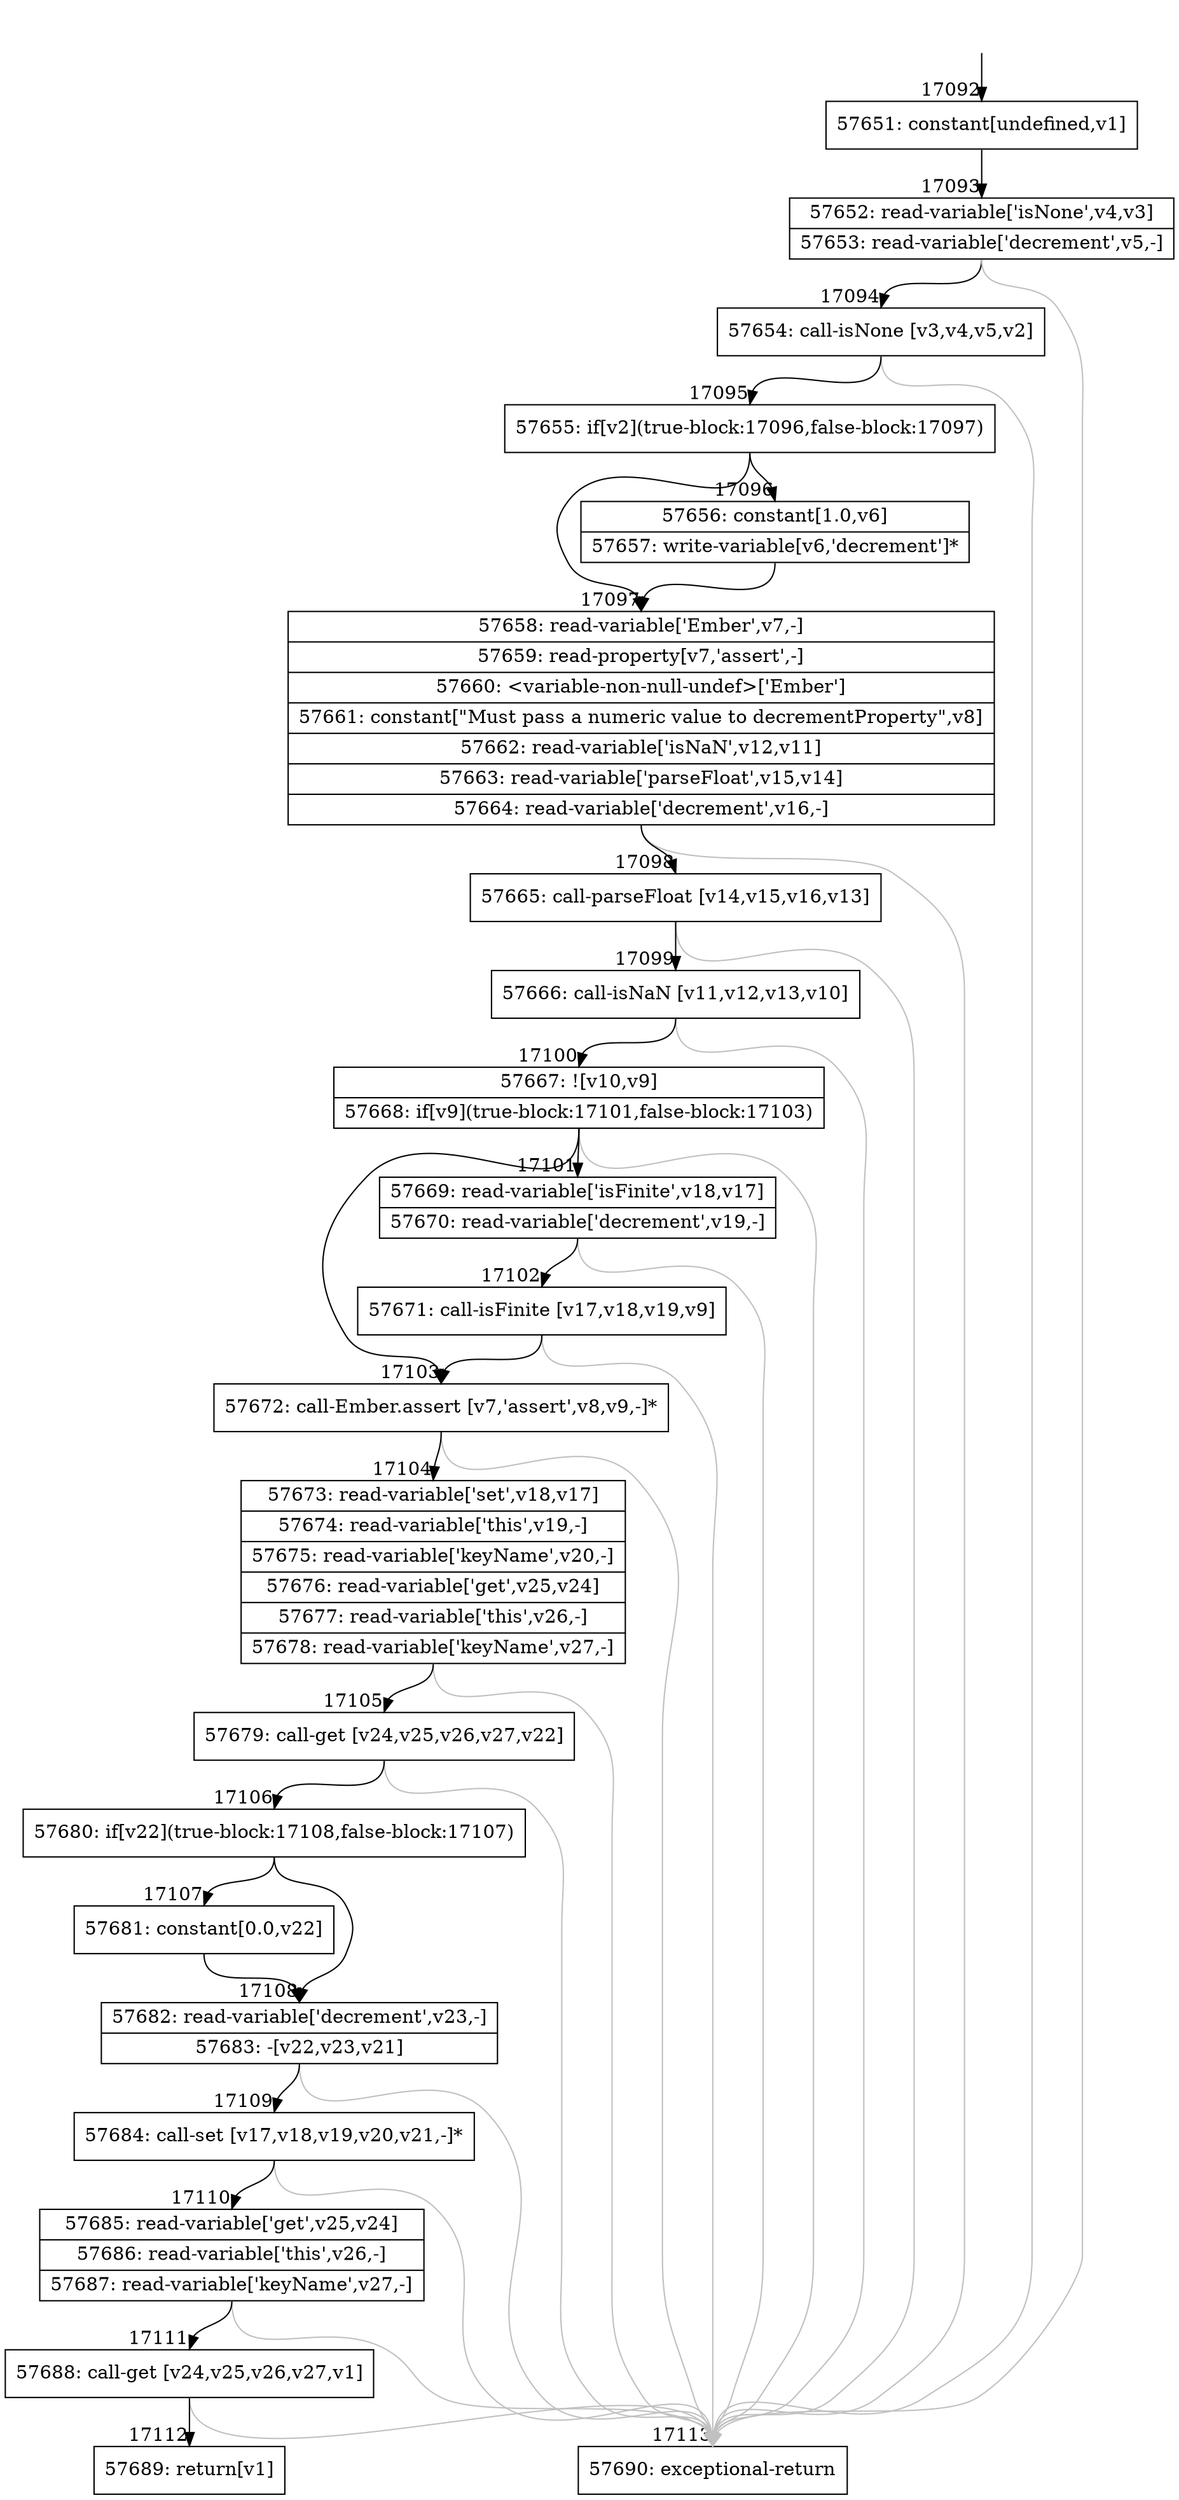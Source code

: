 digraph {
rankdir="TD"
BB_entry1469[shape=none,label=""];
BB_entry1469 -> BB17092 [tailport=s, headport=n, headlabel="    17092"]
BB17092 [shape=record label="{57651: constant[undefined,v1]}" ] 
BB17092 -> BB17093 [tailport=s, headport=n, headlabel="      17093"]
BB17093 [shape=record label="{57652: read-variable['isNone',v4,v3]|57653: read-variable['decrement',v5,-]}" ] 
BB17093 -> BB17094 [tailport=s, headport=n, headlabel="      17094"]
BB17093 -> BB17113 [tailport=s, headport=n, color=gray, headlabel="      17113"]
BB17094 [shape=record label="{57654: call-isNone [v3,v4,v5,v2]}" ] 
BB17094 -> BB17095 [tailport=s, headport=n, headlabel="      17095"]
BB17094 -> BB17113 [tailport=s, headport=n, color=gray]
BB17095 [shape=record label="{57655: if[v2](true-block:17096,false-block:17097)}" ] 
BB17095 -> BB17096 [tailport=s, headport=n, headlabel="      17096"]
BB17095 -> BB17097 [tailport=s, headport=n, headlabel="      17097"]
BB17096 [shape=record label="{57656: constant[1.0,v6]|57657: write-variable[v6,'decrement']*}" ] 
BB17096 -> BB17097 [tailport=s, headport=n]
BB17097 [shape=record label="{57658: read-variable['Ember',v7,-]|57659: read-property[v7,'assert',-]|57660: \<variable-non-null-undef\>['Ember']|57661: constant[\"Must pass a numeric value to decrementProperty\",v8]|57662: read-variable['isNaN',v12,v11]|57663: read-variable['parseFloat',v15,v14]|57664: read-variable['decrement',v16,-]}" ] 
BB17097 -> BB17098 [tailport=s, headport=n, headlabel="      17098"]
BB17097 -> BB17113 [tailport=s, headport=n, color=gray]
BB17098 [shape=record label="{57665: call-parseFloat [v14,v15,v16,v13]}" ] 
BB17098 -> BB17099 [tailport=s, headport=n, headlabel="      17099"]
BB17098 -> BB17113 [tailport=s, headport=n, color=gray]
BB17099 [shape=record label="{57666: call-isNaN [v11,v12,v13,v10]}" ] 
BB17099 -> BB17100 [tailport=s, headport=n, headlabel="      17100"]
BB17099 -> BB17113 [tailport=s, headport=n, color=gray]
BB17100 [shape=record label="{57667: ![v10,v9]|57668: if[v9](true-block:17101,false-block:17103)}" ] 
BB17100 -> BB17103 [tailport=s, headport=n, headlabel="      17103"]
BB17100 -> BB17101 [tailport=s, headport=n, headlabel="      17101"]
BB17100 -> BB17113 [tailport=s, headport=n, color=gray]
BB17101 [shape=record label="{57669: read-variable['isFinite',v18,v17]|57670: read-variable['decrement',v19,-]}" ] 
BB17101 -> BB17102 [tailport=s, headport=n, headlabel="      17102"]
BB17101 -> BB17113 [tailport=s, headport=n, color=gray]
BB17102 [shape=record label="{57671: call-isFinite [v17,v18,v19,v9]}" ] 
BB17102 -> BB17103 [tailport=s, headport=n]
BB17102 -> BB17113 [tailport=s, headport=n, color=gray]
BB17103 [shape=record label="{57672: call-Ember.assert [v7,'assert',v8,v9,-]*}" ] 
BB17103 -> BB17104 [tailport=s, headport=n, headlabel="      17104"]
BB17103 -> BB17113 [tailport=s, headport=n, color=gray]
BB17104 [shape=record label="{57673: read-variable['set',v18,v17]|57674: read-variable['this',v19,-]|57675: read-variable['keyName',v20,-]|57676: read-variable['get',v25,v24]|57677: read-variable['this',v26,-]|57678: read-variable['keyName',v27,-]}" ] 
BB17104 -> BB17105 [tailport=s, headport=n, headlabel="      17105"]
BB17104 -> BB17113 [tailport=s, headport=n, color=gray]
BB17105 [shape=record label="{57679: call-get [v24,v25,v26,v27,v22]}" ] 
BB17105 -> BB17106 [tailport=s, headport=n, headlabel="      17106"]
BB17105 -> BB17113 [tailport=s, headport=n, color=gray]
BB17106 [shape=record label="{57680: if[v22](true-block:17108,false-block:17107)}" ] 
BB17106 -> BB17108 [tailport=s, headport=n, headlabel="      17108"]
BB17106 -> BB17107 [tailport=s, headport=n, headlabel="      17107"]
BB17107 [shape=record label="{57681: constant[0.0,v22]}" ] 
BB17107 -> BB17108 [tailport=s, headport=n]
BB17108 [shape=record label="{57682: read-variable['decrement',v23,-]|57683: -[v22,v23,v21]}" ] 
BB17108 -> BB17109 [tailport=s, headport=n, headlabel="      17109"]
BB17108 -> BB17113 [tailport=s, headport=n, color=gray]
BB17109 [shape=record label="{57684: call-set [v17,v18,v19,v20,v21,-]*}" ] 
BB17109 -> BB17110 [tailport=s, headport=n, headlabel="      17110"]
BB17109 -> BB17113 [tailport=s, headport=n, color=gray]
BB17110 [shape=record label="{57685: read-variable['get',v25,v24]|57686: read-variable['this',v26,-]|57687: read-variable['keyName',v27,-]}" ] 
BB17110 -> BB17111 [tailport=s, headport=n, headlabel="      17111"]
BB17110 -> BB17113 [tailport=s, headport=n, color=gray]
BB17111 [shape=record label="{57688: call-get [v24,v25,v26,v27,v1]}" ] 
BB17111 -> BB17112 [tailport=s, headport=n, headlabel="      17112"]
BB17111 -> BB17113 [tailport=s, headport=n, color=gray]
BB17112 [shape=record label="{57689: return[v1]}" ] 
BB17113 [shape=record label="{57690: exceptional-return}" ] 
//#$~ 32432
}

